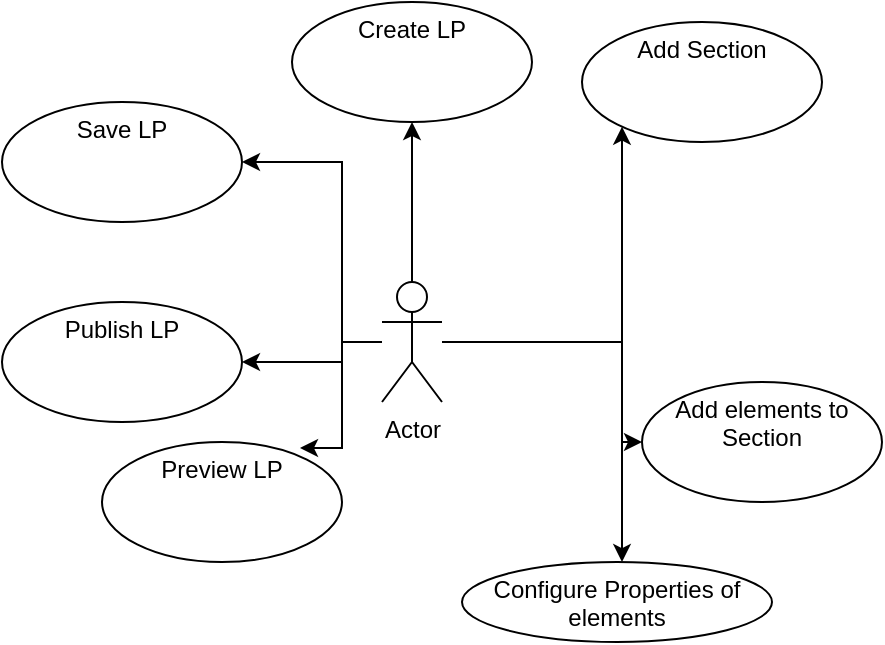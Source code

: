 <mxfile version="16.2.4" type="github">
  <diagram id="H6w_2kF7mIb4F57LoYwH" name="Page-1">
    <mxGraphModel dx="2062" dy="1154" grid="1" gridSize="10" guides="1" tooltips="1" connect="1" arrows="1" fold="1" page="1" pageScale="1" pageWidth="850" pageHeight="1100" math="0" shadow="0">
      <root>
        <mxCell id="0" />
        <mxCell id="1" parent="0" />
        <mxCell id="zhd21D4wcnFaSy3V5_bc-4" value="" style="edgeStyle=orthogonalEdgeStyle;rounded=0;orthogonalLoop=1;jettySize=auto;html=1;" edge="1" parent="1" source="zhd21D4wcnFaSy3V5_bc-1" target="zhd21D4wcnFaSy3V5_bc-3">
          <mxGeometry relative="1" as="geometry" />
        </mxCell>
        <mxCell id="zhd21D4wcnFaSy3V5_bc-6" value="" style="edgeStyle=orthogonalEdgeStyle;rounded=0;orthogonalLoop=1;jettySize=auto;html=1;" edge="1" parent="1" source="zhd21D4wcnFaSy3V5_bc-1" target="zhd21D4wcnFaSy3V5_bc-5">
          <mxGeometry relative="1" as="geometry">
            <Array as="points">
              <mxPoint x="500" y="430" />
            </Array>
          </mxGeometry>
        </mxCell>
        <mxCell id="zhd21D4wcnFaSy3V5_bc-8" value="" style="edgeStyle=orthogonalEdgeStyle;rounded=0;orthogonalLoop=1;jettySize=auto;html=1;" edge="1" parent="1" source="zhd21D4wcnFaSy3V5_bc-1" target="zhd21D4wcnFaSy3V5_bc-7">
          <mxGeometry relative="1" as="geometry">
            <Array as="points">
              <mxPoint x="500" y="430" />
              <mxPoint x="500" y="480" />
            </Array>
          </mxGeometry>
        </mxCell>
        <mxCell id="zhd21D4wcnFaSy3V5_bc-12" value="" style="edgeStyle=orthogonalEdgeStyle;rounded=0;orthogonalLoop=1;jettySize=auto;html=1;entryX=0.825;entryY=0.05;entryDx=0;entryDy=0;entryPerimeter=0;" edge="1" parent="1" source="zhd21D4wcnFaSy3V5_bc-1" target="zhd21D4wcnFaSy3V5_bc-11">
          <mxGeometry relative="1" as="geometry">
            <Array as="points">
              <mxPoint x="360" y="430" />
              <mxPoint x="360" y="483" />
            </Array>
          </mxGeometry>
        </mxCell>
        <mxCell id="zhd21D4wcnFaSy3V5_bc-13" value="" style="edgeStyle=orthogonalEdgeStyle;rounded=0;orthogonalLoop=1;jettySize=auto;html=1;" edge="1" parent="1" source="zhd21D4wcnFaSy3V5_bc-1" target="zhd21D4wcnFaSy3V5_bc-9">
          <mxGeometry relative="1" as="geometry">
            <Array as="points">
              <mxPoint x="500" y="430" />
            </Array>
          </mxGeometry>
        </mxCell>
        <mxCell id="zhd21D4wcnFaSy3V5_bc-15" value="" style="edgeStyle=orthogonalEdgeStyle;rounded=0;orthogonalLoop=1;jettySize=auto;html=1;" edge="1" parent="1" source="zhd21D4wcnFaSy3V5_bc-1" target="zhd21D4wcnFaSy3V5_bc-14">
          <mxGeometry relative="1" as="geometry">
            <Array as="points">
              <mxPoint x="360" y="430" />
              <mxPoint x="360" y="440" />
            </Array>
          </mxGeometry>
        </mxCell>
        <mxCell id="zhd21D4wcnFaSy3V5_bc-17" value="" style="edgeStyle=orthogonalEdgeStyle;rounded=0;orthogonalLoop=1;jettySize=auto;html=1;entryX=1;entryY=0.5;entryDx=0;entryDy=0;" edge="1" parent="1" source="zhd21D4wcnFaSy3V5_bc-1" target="zhd21D4wcnFaSy3V5_bc-16">
          <mxGeometry relative="1" as="geometry">
            <Array as="points">
              <mxPoint x="360" y="430" />
              <mxPoint x="360" y="340" />
            </Array>
          </mxGeometry>
        </mxCell>
        <mxCell id="zhd21D4wcnFaSy3V5_bc-1" value="Actor" style="shape=umlActor;verticalLabelPosition=bottom;verticalAlign=top;html=1;outlineConnect=0;" vertex="1" parent="1">
          <mxGeometry x="380" y="400" width="30" height="60" as="geometry" />
        </mxCell>
        <mxCell id="zhd21D4wcnFaSy3V5_bc-3" value="Create LP" style="ellipse;whiteSpace=wrap;html=1;verticalAlign=top;" vertex="1" parent="1">
          <mxGeometry x="335" y="260" width="120" height="60" as="geometry" />
        </mxCell>
        <mxCell id="zhd21D4wcnFaSy3V5_bc-5" value="Add Section" style="ellipse;whiteSpace=wrap;html=1;verticalAlign=top;" vertex="1" parent="1">
          <mxGeometry x="480" y="270" width="120" height="60" as="geometry" />
        </mxCell>
        <mxCell id="zhd21D4wcnFaSy3V5_bc-7" value="Add elements to Section" style="ellipse;whiteSpace=wrap;html=1;verticalAlign=top;" vertex="1" parent="1">
          <mxGeometry x="510" y="450" width="120" height="60" as="geometry" />
        </mxCell>
        <mxCell id="zhd21D4wcnFaSy3V5_bc-9" value="Configure Properties of elements" style="ellipse;whiteSpace=wrap;html=1;verticalAlign=top;" vertex="1" parent="1">
          <mxGeometry x="420" y="540" width="155" height="40" as="geometry" />
        </mxCell>
        <mxCell id="zhd21D4wcnFaSy3V5_bc-11" value="Preview LP" style="ellipse;whiteSpace=wrap;html=1;verticalAlign=top;" vertex="1" parent="1">
          <mxGeometry x="240" y="480" width="120" height="60" as="geometry" />
        </mxCell>
        <mxCell id="zhd21D4wcnFaSy3V5_bc-14" value="Publish LP" style="ellipse;whiteSpace=wrap;html=1;verticalAlign=top;" vertex="1" parent="1">
          <mxGeometry x="190" y="410" width="120" height="60" as="geometry" />
        </mxCell>
        <mxCell id="zhd21D4wcnFaSy3V5_bc-16" value="Save LP" style="ellipse;whiteSpace=wrap;html=1;verticalAlign=top;" vertex="1" parent="1">
          <mxGeometry x="190" y="310" width="120" height="60" as="geometry" />
        </mxCell>
      </root>
    </mxGraphModel>
  </diagram>
</mxfile>
